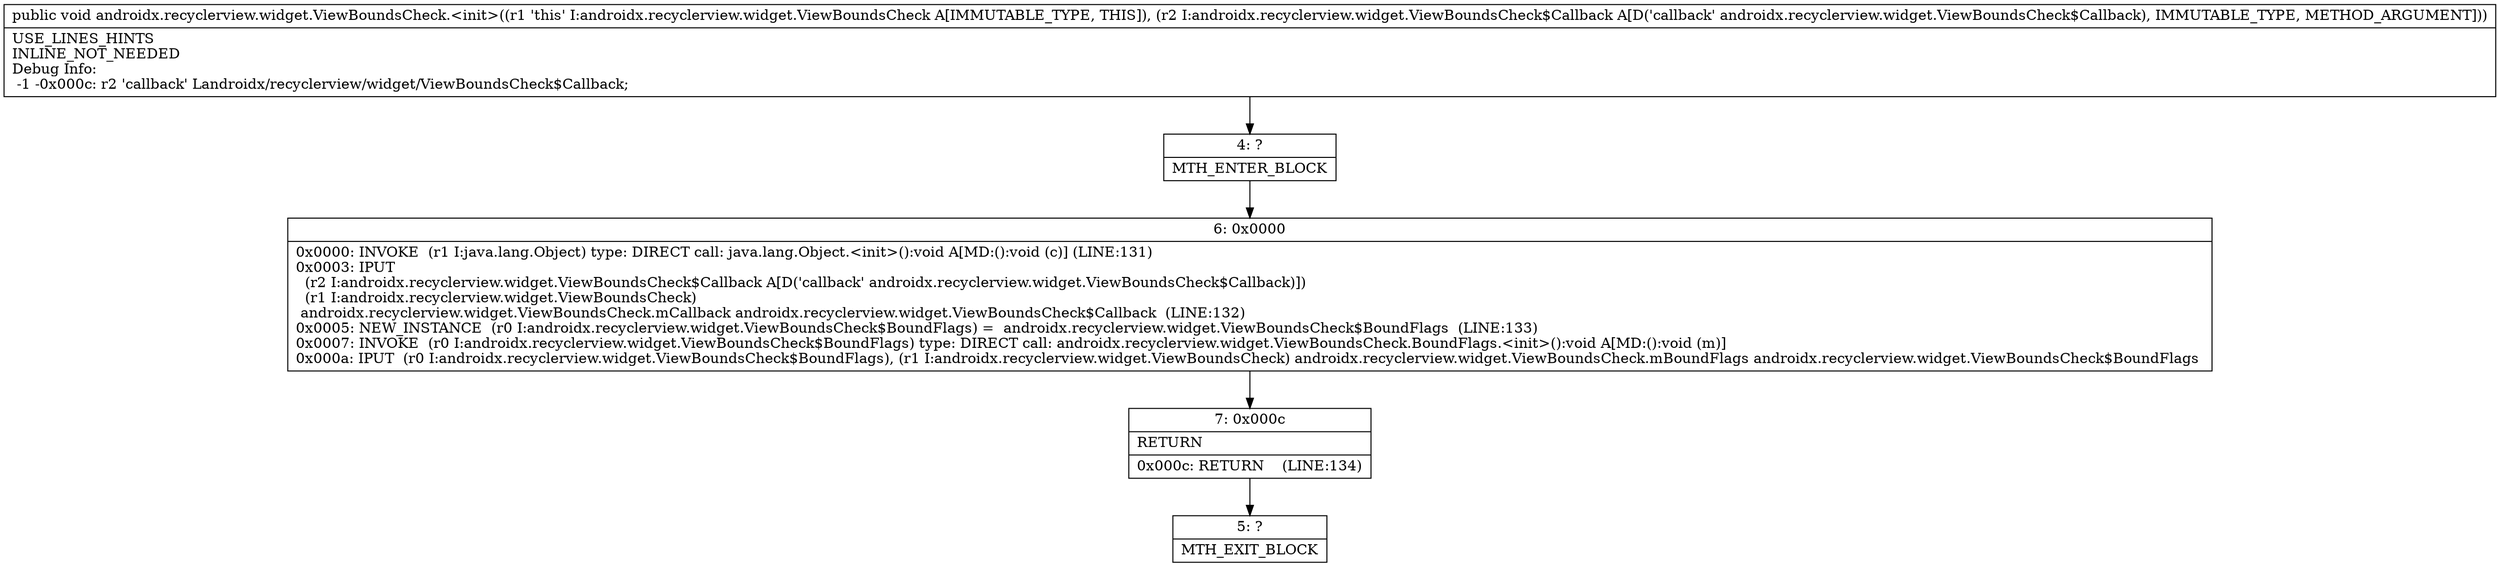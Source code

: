 digraph "CFG forandroidx.recyclerview.widget.ViewBoundsCheck.\<init\>(Landroidx\/recyclerview\/widget\/ViewBoundsCheck$Callback;)V" {
Node_4 [shape=record,label="{4\:\ ?|MTH_ENTER_BLOCK\l}"];
Node_6 [shape=record,label="{6\:\ 0x0000|0x0000: INVOKE  (r1 I:java.lang.Object) type: DIRECT call: java.lang.Object.\<init\>():void A[MD:():void (c)] (LINE:131)\l0x0003: IPUT  \l  (r2 I:androidx.recyclerview.widget.ViewBoundsCheck$Callback A[D('callback' androidx.recyclerview.widget.ViewBoundsCheck$Callback)])\l  (r1 I:androidx.recyclerview.widget.ViewBoundsCheck)\l androidx.recyclerview.widget.ViewBoundsCheck.mCallback androidx.recyclerview.widget.ViewBoundsCheck$Callback  (LINE:132)\l0x0005: NEW_INSTANCE  (r0 I:androidx.recyclerview.widget.ViewBoundsCheck$BoundFlags) =  androidx.recyclerview.widget.ViewBoundsCheck$BoundFlags  (LINE:133)\l0x0007: INVOKE  (r0 I:androidx.recyclerview.widget.ViewBoundsCheck$BoundFlags) type: DIRECT call: androidx.recyclerview.widget.ViewBoundsCheck.BoundFlags.\<init\>():void A[MD:():void (m)]\l0x000a: IPUT  (r0 I:androidx.recyclerview.widget.ViewBoundsCheck$BoundFlags), (r1 I:androidx.recyclerview.widget.ViewBoundsCheck) androidx.recyclerview.widget.ViewBoundsCheck.mBoundFlags androidx.recyclerview.widget.ViewBoundsCheck$BoundFlags \l}"];
Node_7 [shape=record,label="{7\:\ 0x000c|RETURN\l|0x000c: RETURN    (LINE:134)\l}"];
Node_5 [shape=record,label="{5\:\ ?|MTH_EXIT_BLOCK\l}"];
MethodNode[shape=record,label="{public void androidx.recyclerview.widget.ViewBoundsCheck.\<init\>((r1 'this' I:androidx.recyclerview.widget.ViewBoundsCheck A[IMMUTABLE_TYPE, THIS]), (r2 I:androidx.recyclerview.widget.ViewBoundsCheck$Callback A[D('callback' androidx.recyclerview.widget.ViewBoundsCheck$Callback), IMMUTABLE_TYPE, METHOD_ARGUMENT]))  | USE_LINES_HINTS\lINLINE_NOT_NEEDED\lDebug Info:\l  \-1 \-0x000c: r2 'callback' Landroidx\/recyclerview\/widget\/ViewBoundsCheck$Callback;\l}"];
MethodNode -> Node_4;Node_4 -> Node_6;
Node_6 -> Node_7;
Node_7 -> Node_5;
}

